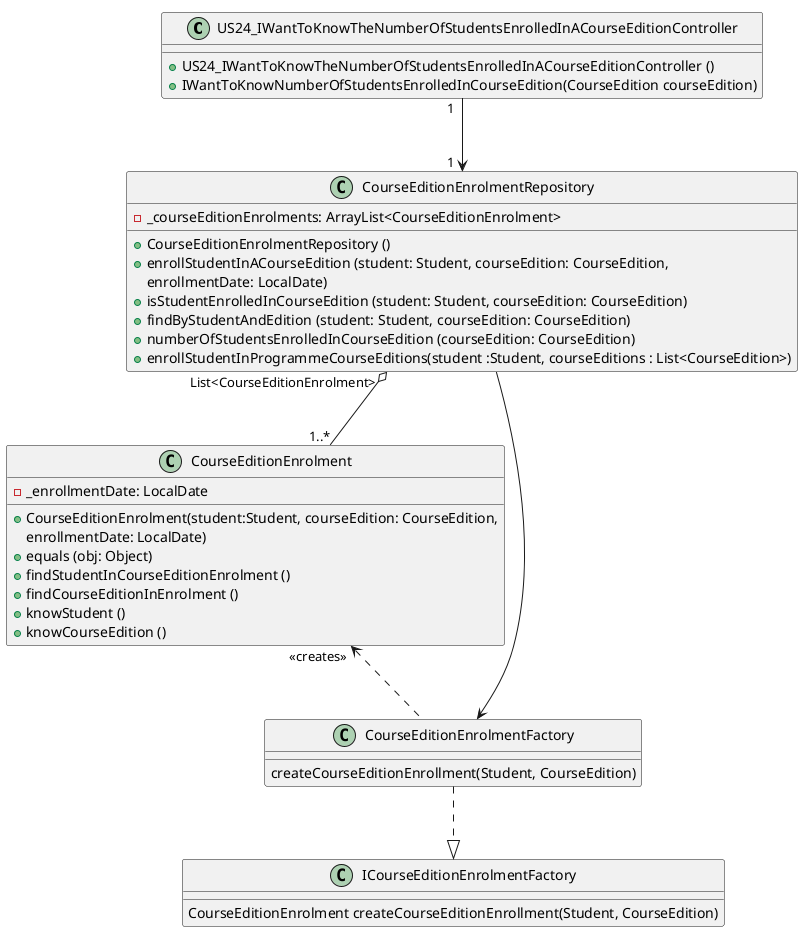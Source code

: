 @startuml
'https://plantuml.com/class-diagram

!pragma layout smetana
'left to right direction'

class US24_IWantToKnowTheNumberOfStudentsEnrolledInACourseEditionController {
+US24_IWantToKnowTheNumberOfStudentsEnrolledInACourseEditionController ()
+IWantToKnowNumberOfStudentsEnrolledInCourseEdition(CourseEdition courseEdition)
}

class CourseEditionEnrolmentRepository {
    -_courseEditionEnrolments: ArrayList<CourseEditionEnrolment>
    +CourseEditionEnrolmentRepository ()
    +enrollStudentInACourseEdition (student: Student, courseEdition: CourseEdition,
    enrollmentDate: LocalDate)
    +isStudentEnrolledInCourseEdition (student: Student, courseEdition: CourseEdition)
    +findByStudentAndEdition (student: Student, courseEdition: CourseEdition)
    +numberOfStudentsEnrolledInCourseEdition (courseEdition: CourseEdition)
    +enrollStudentInProgrammeCourseEditions(student :Student, courseEditions : List<CourseEdition>)
}

class CourseEditionEnrolment {
    -_enrollmentDate: LocalDate
    +CourseEditionEnrolment(student:Student, courseEdition: CourseEdition,
     enrollmentDate: LocalDate)
    +equals (obj: Object)
    +findStudentInCourseEditionEnrolment ()
    +findCourseEditionInEnrolment ()
    +knowStudent ()
    +knowCourseEdition ()
}

class CourseEditionEnrolmentFactory {
createCourseEditionEnrollment(Student, CourseEdition)
}

class ICourseEditionEnrolmentFactory {
CourseEditionEnrolment createCourseEditionEnrollment(Student, CourseEdition)
}

US24_IWantToKnowTheNumberOfStudentsEnrolledInACourseEditionController "1  " ---> "1  "CourseEditionEnrolmentRepository
CourseEditionEnrolment "<<creates>> " <...  CourseEditionEnrolmentFactory
CourseEditionEnrolmentFactory  ...|>  ICourseEditionEnrolmentFactory
CourseEditionEnrolmentRepository "List<CourseEditionEnrolment>   " o--- "1..*" CourseEditionEnrolment
CourseEditionEnrolmentFactory <-- CourseEditionEnrolmentRepository
@enduml
